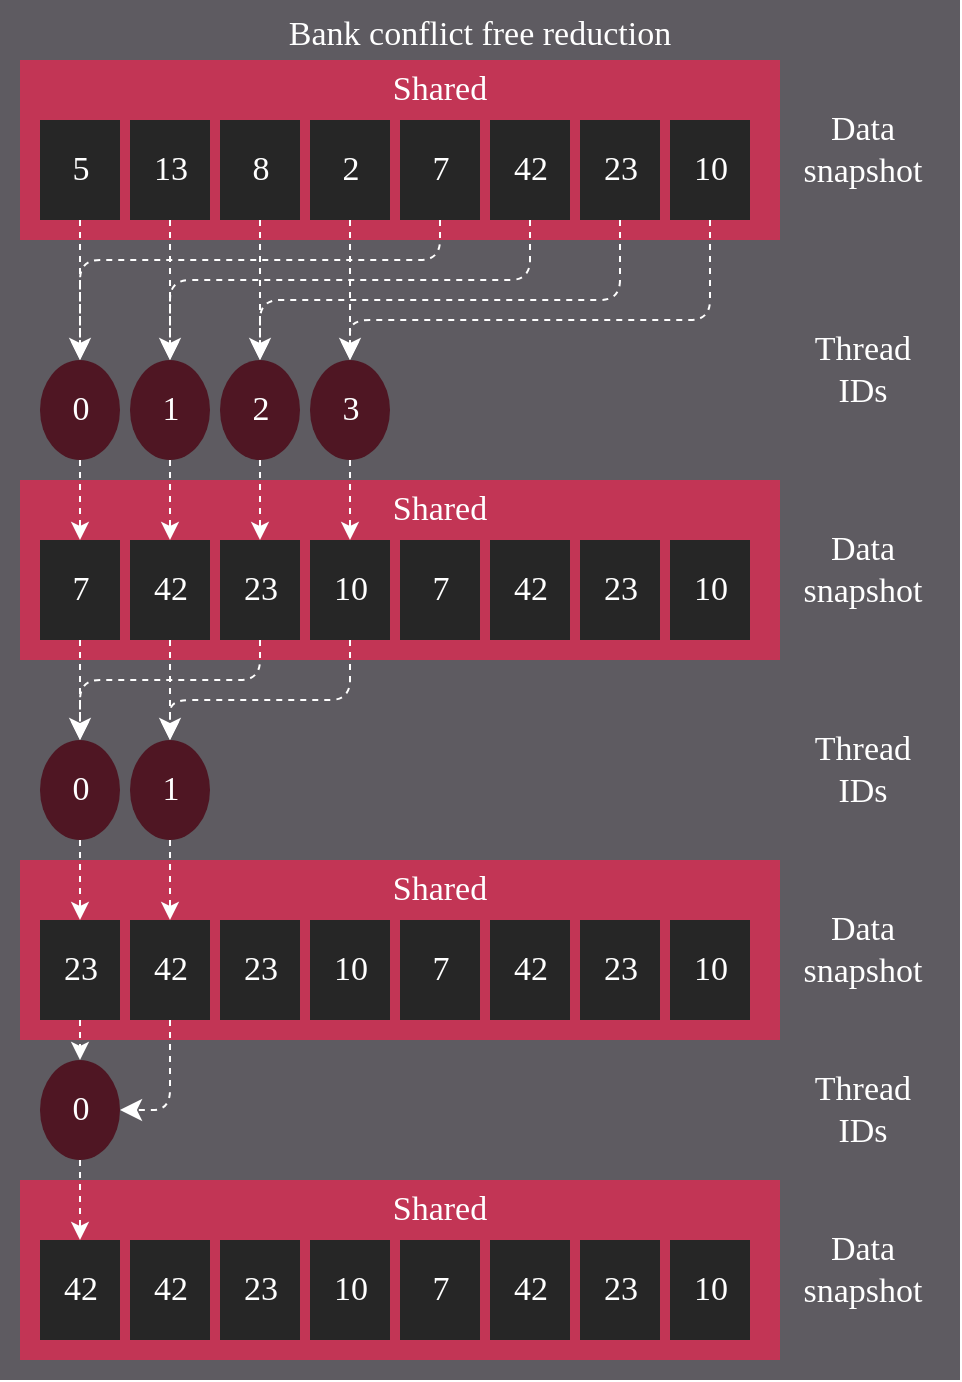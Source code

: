 <mxfile>
    <diagram id="zBbb_w2fufU70cdOGtND" name="1 oldal">
        <mxGraphModel dx="1054" dy="1139" grid="1" gridSize="10" guides="1" tooltips="1" connect="1" arrows="1" fold="1" page="0" pageScale="1" pageWidth="660" pageHeight="610" background="none" math="0" shadow="0">
            <root>
                <mxCell id="0"/>
                <mxCell id="1" parent="0"/>
                <mxCell id="2" value="" style="rounded=0;whiteSpace=wrap;html=1;fillColor=#5E5B61;fontColor=#FFFFFF;strokeColor=none;spacing=0;" parent="1" vertex="1">
                    <mxGeometry width="480" height="690" as="geometry"/>
                </mxCell>
                <mxCell id="3" value="Bank conflict free reduction" style="text;strokeColor=none;fillColor=none;align=center;verticalAlign=middle;rounded=0;fontFamily=klavika;fontSize=17;fontColor=#FFFFFF;" parent="1" vertex="1">
                    <mxGeometry x="210" width="60" height="30" as="geometry"/>
                </mxCell>
                <mxCell id="5" value="" style="rounded=0;whiteSpace=wrap;html=1;fillColor=#C23555;fontColor=#FFFFFF;strokeColor=none;" parent="1" vertex="1">
                    <mxGeometry x="10" y="30" width="380" height="90" as="geometry"/>
                </mxCell>
                <mxCell id="6" value="&lt;font face=&quot;Klavika&quot; style=&quot;font-size: 17px;&quot;&gt;Shared&lt;/font&gt;" style="text;html=1;strokeColor=none;fillColor=none;align=center;verticalAlign=middle;whiteSpace=wrap;rounded=0;fontSize=17;fontColor=#FFFFFF;" parent="1" vertex="1">
                    <mxGeometry x="190" y="30" width="60" height="30" as="geometry"/>
                </mxCell>
                <mxCell id="142" value="" style="rounded=0;whiteSpace=wrap;html=1;fillColor=#262626;fontColor=#FFFFFF;strokeColor=none;" parent="1" vertex="1">
                    <mxGeometry x="20" y="60" width="40" height="50" as="geometry"/>
                </mxCell>
                <mxCell id="147" value="5" style="text;html=1;strokeColor=none;fillColor=none;align=center;verticalAlign=middle;whiteSpace=wrap;rounded=0;fontFamily=Klavika;fontSize=17;fontColor=#FFFFFF;" parent="1" vertex="1">
                    <mxGeometry x="27.5" y="70" width="25" height="30" as="geometry"/>
                </mxCell>
                <mxCell id="305" value="" style="endArrow=classic;html=1;dashed=1;strokeColor=#FFFFFF;fontColor=#FFFFFF;entryX=0.5;entryY=0;entryDx=0;entryDy=0;exitX=0.5;exitY=1;exitDx=0;exitDy=0;" parent="1" source="142" target="339" edge="1">
                    <mxGeometry width="50" height="50" relative="1" as="geometry">
                        <mxPoint x="450" y="50" as="sourcePoint"/>
                        <mxPoint x="450" y="360" as="targetPoint"/>
                    </mxGeometry>
                </mxCell>
                <mxCell id="315" value="" style="rounded=0;whiteSpace=wrap;html=1;fillColor=#262626;fontColor=#FFFFFF;strokeColor=none;" parent="1" vertex="1">
                    <mxGeometry x="65" y="60" width="40" height="50" as="geometry"/>
                </mxCell>
                <mxCell id="316" value="13" style="text;html=1;strokeColor=none;fillColor=none;align=center;verticalAlign=middle;whiteSpace=wrap;rounded=0;fontFamily=Klavika;fontSize=17;fontColor=#FFFFFF;" parent="1" vertex="1">
                    <mxGeometry x="72.5" y="70" width="25" height="30" as="geometry"/>
                </mxCell>
                <mxCell id="339" value="" style="ellipse;whiteSpace=wrap;html=1;fillColor=#4F1623;strokeColor=none;" parent="1" vertex="1">
                    <mxGeometry x="20" y="180" width="40" height="50" as="geometry"/>
                </mxCell>
                <mxCell id="340" value="0" style="text;html=1;strokeColor=none;fillColor=none;align=center;verticalAlign=middle;whiteSpace=wrap;rounded=0;fontFamily=Klavika;fontSize=17;fontColor=#FFFFFF;" parent="1" vertex="1">
                    <mxGeometry x="27.5" y="190" width="25" height="30" as="geometry"/>
                </mxCell>
                <mxCell id="342" value="" style="rounded=0;whiteSpace=wrap;html=1;fillColor=#262626;fontColor=#FFFFFF;strokeColor=none;" parent="1" vertex="1">
                    <mxGeometry x="110" y="60" width="40" height="50" as="geometry"/>
                </mxCell>
                <mxCell id="343" value="8" style="text;html=1;strokeColor=none;fillColor=none;align=center;verticalAlign=middle;whiteSpace=wrap;rounded=0;fontFamily=Klavika;fontSize=17;fontColor=#FFFFFF;" parent="1" vertex="1">
                    <mxGeometry x="117.5" y="70" width="25" height="30" as="geometry"/>
                </mxCell>
                <mxCell id="344" value="" style="endArrow=classic;html=1;dashed=1;strokeColor=#FFFFFF;fontColor=#FFFFFF;entryX=0.5;entryY=0;entryDx=0;entryDy=0;exitX=0.5;exitY=1;exitDx=0;exitDy=0;" parent="1" source="315" target="347" edge="1">
                    <mxGeometry width="50" height="50" relative="1" as="geometry">
                        <mxPoint x="540" y="50" as="sourcePoint"/>
                        <mxPoint x="540" y="360" as="targetPoint"/>
                    </mxGeometry>
                </mxCell>
                <mxCell id="345" value="" style="rounded=0;whiteSpace=wrap;html=1;fillColor=#262626;fontColor=#FFFFFF;strokeColor=none;" parent="1" vertex="1">
                    <mxGeometry x="155" y="60" width="40" height="50" as="geometry"/>
                </mxCell>
                <mxCell id="346" value="2" style="text;html=1;strokeColor=none;fillColor=none;align=center;verticalAlign=middle;whiteSpace=wrap;rounded=0;fontFamily=Klavika;fontSize=17;fontColor=#FFFFFF;" parent="1" vertex="1">
                    <mxGeometry x="162.5" y="70" width="25" height="30" as="geometry"/>
                </mxCell>
                <mxCell id="347" value="" style="ellipse;whiteSpace=wrap;html=1;fillColor=#4F1623;strokeColor=none;" parent="1" vertex="1">
                    <mxGeometry x="65" y="180" width="40" height="50" as="geometry"/>
                </mxCell>
                <mxCell id="348" value="1" style="text;html=1;strokeColor=none;fillColor=none;align=center;verticalAlign=middle;whiteSpace=wrap;rounded=0;fontFamily=Klavika;fontSize=17;fontColor=#FFFFFF;" parent="1" vertex="1">
                    <mxGeometry x="72.5" y="190" width="25" height="30" as="geometry"/>
                </mxCell>
                <mxCell id="350" value="" style="rounded=0;whiteSpace=wrap;html=1;fillColor=#262626;fontColor=#FFFFFF;strokeColor=none;" parent="1" vertex="1">
                    <mxGeometry x="200" y="60" width="40" height="50" as="geometry"/>
                </mxCell>
                <mxCell id="351" value="7" style="text;html=1;strokeColor=none;fillColor=none;align=center;verticalAlign=middle;whiteSpace=wrap;rounded=0;fontFamily=Klavika;fontSize=17;fontColor=#FFFFFF;" parent="1" vertex="1">
                    <mxGeometry x="207.5" y="70" width="25" height="30" as="geometry"/>
                </mxCell>
                <mxCell id="352" value="" style="endArrow=classic;html=1;dashed=1;strokeColor=#FFFFFF;fontColor=#FFFFFF;entryX=0.5;entryY=0;entryDx=0;entryDy=0;exitX=0.5;exitY=1;exitDx=0;exitDy=0;" parent="1" source="342" target="355" edge="1">
                    <mxGeometry width="50" height="50" relative="1" as="geometry">
                        <mxPoint x="630" y="50" as="sourcePoint"/>
                        <mxPoint x="630" y="360" as="targetPoint"/>
                    </mxGeometry>
                </mxCell>
                <mxCell id="353" value="" style="rounded=0;whiteSpace=wrap;html=1;fillColor=#262626;fontColor=#FFFFFF;strokeColor=none;" parent="1" vertex="1">
                    <mxGeometry x="245" y="60" width="40" height="50" as="geometry"/>
                </mxCell>
                <mxCell id="354" value="42" style="text;html=1;strokeColor=none;fillColor=none;align=center;verticalAlign=middle;whiteSpace=wrap;rounded=0;fontFamily=Klavika;fontSize=17;fontColor=#FFFFFF;" parent="1" vertex="1">
                    <mxGeometry x="252.5" y="70" width="25" height="30" as="geometry"/>
                </mxCell>
                <mxCell id="355" value="" style="ellipse;whiteSpace=wrap;html=1;fillColor=#4F1623;strokeColor=none;" parent="1" vertex="1">
                    <mxGeometry x="110" y="180" width="40" height="50" as="geometry"/>
                </mxCell>
                <mxCell id="356" value="2" style="text;html=1;strokeColor=none;fillColor=none;align=center;verticalAlign=middle;whiteSpace=wrap;rounded=0;fontFamily=Klavika;fontSize=17;fontColor=#FFFFFF;" parent="1" vertex="1">
                    <mxGeometry x="117.5" y="190" width="25" height="30" as="geometry"/>
                </mxCell>
                <mxCell id="358" value="" style="rounded=0;whiteSpace=wrap;html=1;fillColor=#262626;fontColor=#FFFFFF;strokeColor=none;" parent="1" vertex="1">
                    <mxGeometry x="290" y="60" width="40" height="50" as="geometry"/>
                </mxCell>
                <mxCell id="359" value="23" style="text;html=1;strokeColor=none;fillColor=none;align=center;verticalAlign=middle;whiteSpace=wrap;rounded=0;fontFamily=Klavika;fontSize=17;fontColor=#FFFFFF;" parent="1" vertex="1">
                    <mxGeometry x="297.5" y="70" width="25" height="30" as="geometry"/>
                </mxCell>
                <mxCell id="360" value="" style="endArrow=classic;html=1;dashed=1;strokeColor=#FFFFFF;fontColor=#FFFFFF;entryX=0.5;entryY=0;entryDx=0;entryDy=0;" parent="1" target="363" edge="1">
                    <mxGeometry width="50" height="50" relative="1" as="geometry">
                        <mxPoint x="175" y="110" as="sourcePoint"/>
                        <mxPoint x="720" y="360" as="targetPoint"/>
                    </mxGeometry>
                </mxCell>
                <mxCell id="361" value="" style="rounded=0;whiteSpace=wrap;html=1;fillColor=#262626;fontColor=#FFFFFF;strokeColor=none;" parent="1" vertex="1">
                    <mxGeometry x="335" y="60" width="40" height="50" as="geometry"/>
                </mxCell>
                <mxCell id="362" value="10" style="text;html=1;strokeColor=none;fillColor=none;align=center;verticalAlign=middle;whiteSpace=wrap;rounded=0;fontFamily=Klavika;fontSize=17;fontColor=#FFFFFF;" parent="1" vertex="1">
                    <mxGeometry x="342.5" y="70" width="25" height="30" as="geometry"/>
                </mxCell>
                <mxCell id="363" value="" style="ellipse;whiteSpace=wrap;html=1;fillColor=#4F1623;strokeColor=none;" parent="1" vertex="1">
                    <mxGeometry x="155" y="180" width="40" height="50" as="geometry"/>
                </mxCell>
                <mxCell id="364" value="3" style="text;html=1;strokeColor=none;fillColor=none;align=center;verticalAlign=middle;whiteSpace=wrap;rounded=0;fontFamily=Klavika;fontSize=17;fontColor=#FFFFFF;" parent="1" vertex="1">
                    <mxGeometry x="162.5" y="190" width="25" height="30" as="geometry"/>
                </mxCell>
                <mxCell id="366" value="" style="rounded=0;whiteSpace=wrap;html=1;fillColor=#C23555;fontColor=#FFFFFF;strokeColor=none;" parent="1" vertex="1">
                    <mxGeometry x="10" y="240" width="380" height="90" as="geometry"/>
                </mxCell>
                <mxCell id="367" value="&lt;font face=&quot;Klavika&quot; style=&quot;font-size: 17px;&quot;&gt;Shared&lt;/font&gt;" style="text;html=1;strokeColor=none;fillColor=none;align=center;verticalAlign=middle;whiteSpace=wrap;rounded=0;fontSize=17;fontColor=#FFFFFF;" parent="1" vertex="1">
                    <mxGeometry x="190" y="240" width="60" height="30" as="geometry"/>
                </mxCell>
                <mxCell id="368" value="" style="rounded=0;whiteSpace=wrap;html=1;fillColor=#262626;fontColor=#FFFFFF;strokeColor=none;" parent="1" vertex="1">
                    <mxGeometry x="20" y="270" width="40" height="50" as="geometry"/>
                </mxCell>
                <mxCell id="369" value="7" style="text;html=1;strokeColor=none;fillColor=none;align=center;verticalAlign=middle;whiteSpace=wrap;rounded=0;fontFamily=Klavika;fontSize=17;fontColor=#FFFFFF;" parent="1" vertex="1">
                    <mxGeometry x="27.5" y="280" width="25" height="30" as="geometry"/>
                </mxCell>
                <mxCell id="371" value="" style="rounded=0;whiteSpace=wrap;html=1;fillColor=#262626;fontColor=#FFFFFF;strokeColor=none;" parent="1" vertex="1">
                    <mxGeometry x="65" y="270" width="40" height="50" as="geometry"/>
                </mxCell>
                <mxCell id="372" value="42" style="text;html=1;strokeColor=none;fillColor=none;align=center;verticalAlign=middle;whiteSpace=wrap;rounded=0;fontFamily=Klavika;fontSize=17;fontColor=#FFFFFF;" parent="1" vertex="1">
                    <mxGeometry x="72.5" y="280" width="25" height="30" as="geometry"/>
                </mxCell>
                <mxCell id="376" value="" style="rounded=0;whiteSpace=wrap;html=1;fillColor=#262626;fontColor=#FFFFFF;strokeColor=none;" parent="1" vertex="1">
                    <mxGeometry x="110" y="270" width="40" height="50" as="geometry"/>
                </mxCell>
                <mxCell id="377" value="23" style="text;html=1;strokeColor=none;fillColor=none;align=center;verticalAlign=middle;whiteSpace=wrap;rounded=0;fontFamily=Klavika;fontSize=17;fontColor=#FFFFFF;" parent="1" vertex="1">
                    <mxGeometry x="117.5" y="280" width="25" height="30" as="geometry"/>
                </mxCell>
                <mxCell id="379" value="" style="rounded=0;whiteSpace=wrap;html=1;fillColor=#262626;fontColor=#FFFFFF;strokeColor=none;" parent="1" vertex="1">
                    <mxGeometry x="155" y="270" width="40" height="50" as="geometry"/>
                </mxCell>
                <mxCell id="380" value="10" style="text;html=1;strokeColor=none;fillColor=none;align=center;verticalAlign=middle;whiteSpace=wrap;rounded=0;fontFamily=Klavika;fontSize=17;fontColor=#FFFFFF;" parent="1" vertex="1">
                    <mxGeometry x="162.5" y="280" width="25" height="30" as="geometry"/>
                </mxCell>
                <mxCell id="384" value="" style="rounded=0;whiteSpace=wrap;html=1;fillColor=#262626;fontColor=#FFFFFF;strokeColor=none;" parent="1" vertex="1">
                    <mxGeometry x="200" y="270" width="40" height="50" as="geometry"/>
                </mxCell>
                <mxCell id="385" value="7" style="text;html=1;strokeColor=none;fillColor=none;align=center;verticalAlign=middle;whiteSpace=wrap;rounded=0;fontFamily=Klavika;fontSize=17;fontColor=#FFFFFF;" parent="1" vertex="1">
                    <mxGeometry x="207.5" y="280" width="25" height="30" as="geometry"/>
                </mxCell>
                <mxCell id="387" value="" style="rounded=0;whiteSpace=wrap;html=1;fillColor=#262626;fontColor=#FFFFFF;strokeColor=none;" parent="1" vertex="1">
                    <mxGeometry x="245" y="270" width="40" height="50" as="geometry"/>
                </mxCell>
                <mxCell id="388" value="42" style="text;html=1;strokeColor=none;fillColor=none;align=center;verticalAlign=middle;whiteSpace=wrap;rounded=0;fontFamily=Klavika;fontSize=17;fontColor=#FFFFFF;" parent="1" vertex="1">
                    <mxGeometry x="252.5" y="280" width="25" height="30" as="geometry"/>
                </mxCell>
                <mxCell id="392" value="" style="rounded=0;whiteSpace=wrap;html=1;fillColor=#262626;fontColor=#FFFFFF;strokeColor=none;" parent="1" vertex="1">
                    <mxGeometry x="290" y="270" width="40" height="50" as="geometry"/>
                </mxCell>
                <mxCell id="393" value="23" style="text;html=1;strokeColor=none;fillColor=none;align=center;verticalAlign=middle;whiteSpace=wrap;rounded=0;fontFamily=Klavika;fontSize=17;fontColor=#FFFFFF;" parent="1" vertex="1">
                    <mxGeometry x="297.5" y="280" width="25" height="30" as="geometry"/>
                </mxCell>
                <mxCell id="395" value="" style="rounded=0;whiteSpace=wrap;html=1;fillColor=#262626;fontColor=#FFFFFF;strokeColor=none;" parent="1" vertex="1">
                    <mxGeometry x="335" y="270" width="40" height="50" as="geometry"/>
                </mxCell>
                <mxCell id="396" value="10" style="text;html=1;strokeColor=none;fillColor=none;align=center;verticalAlign=middle;whiteSpace=wrap;rounded=0;fontFamily=Klavika;fontSize=17;fontColor=#FFFFFF;" parent="1" vertex="1">
                    <mxGeometry x="342.5" y="280" width="25" height="30" as="geometry"/>
                </mxCell>
                <mxCell id="400" value="" style="endArrow=classic;html=1;dashed=1;strokeColor=#FFFFFF;fontColor=#FFFFFF;entryX=0.5;entryY=0;entryDx=0;entryDy=0;exitX=0.5;exitY=1;exitDx=0;exitDy=0;" parent="1" source="339" target="368" edge="1">
                    <mxGeometry width="50" height="50" relative="1" as="geometry">
                        <mxPoint x="50" y="110" as="sourcePoint"/>
                        <mxPoint x="50" y="130" as="targetPoint"/>
                    </mxGeometry>
                </mxCell>
                <mxCell id="401" value="" style="endArrow=classic;html=1;dashed=1;strokeColor=#FFFFFF;fontColor=#FFFFFF;entryX=0.5;entryY=0;entryDx=0;entryDy=0;exitX=0.5;exitY=1;exitDx=0;exitDy=0;" parent="1" source="347" target="371" edge="1">
                    <mxGeometry width="50" height="50" relative="1" as="geometry">
                        <mxPoint x="50" y="180" as="sourcePoint"/>
                        <mxPoint x="50" y="220" as="targetPoint"/>
                    </mxGeometry>
                </mxCell>
                <mxCell id="402" value="" style="endArrow=classic;html=1;dashed=1;strokeColor=#FFFFFF;fontColor=#FFFFFF;entryX=0.5;entryY=0;entryDx=0;entryDy=0;exitX=0.5;exitY=1;exitDx=0;exitDy=0;" parent="1" source="355" target="376" edge="1">
                    <mxGeometry width="50" height="50" relative="1" as="geometry">
                        <mxPoint x="60" y="190" as="sourcePoint"/>
                        <mxPoint x="60" y="230" as="targetPoint"/>
                    </mxGeometry>
                </mxCell>
                <mxCell id="403" value="" style="endArrow=classic;html=1;dashed=1;strokeColor=#FFFFFF;fontColor=#FFFFFF;entryX=0.5;entryY=0;entryDx=0;entryDy=0;exitX=0.5;exitY=1;exitDx=0;exitDy=0;" parent="1" source="363" target="379" edge="1">
                    <mxGeometry width="50" height="50" relative="1" as="geometry">
                        <mxPoint x="70" y="200" as="sourcePoint"/>
                        <mxPoint x="70" y="240" as="targetPoint"/>
                    </mxGeometry>
                </mxCell>
                <mxCell id="451" value="" style="edgeStyle=segmentEdgeStyle;endArrow=classic;html=1;curved=0;rounded=1;endSize=8;startSize=8;entryX=0.5;entryY=0;entryDx=0;entryDy=0;strokeColor=#FFFFFF;fontColor=#FFFFFF;dashed=1;exitX=0.5;exitY=1;exitDx=0;exitDy=0;" parent="1" source="350" target="339" edge="1">
                    <mxGeometry width="50" height="50" relative="1" as="geometry">
                        <mxPoint x="140" y="310" as="sourcePoint"/>
                        <mxPoint x="70" y="355" as="targetPoint"/>
                        <Array as="points">
                            <mxPoint x="220" y="130"/>
                            <mxPoint x="40" y="130"/>
                        </Array>
                    </mxGeometry>
                </mxCell>
                <mxCell id="452" value="" style="edgeStyle=segmentEdgeStyle;endArrow=classic;html=1;curved=0;rounded=1;endSize=8;startSize=8;entryX=0.5;entryY=0;entryDx=0;entryDy=0;strokeColor=#FFFFFF;fontColor=#FFFFFF;dashed=1;exitX=0.5;exitY=1;exitDx=0;exitDy=0;" parent="1" source="353" target="347" edge="1">
                    <mxGeometry width="50" height="50" relative="1" as="geometry">
                        <mxPoint x="230" y="120" as="sourcePoint"/>
                        <mxPoint x="50" y="170" as="targetPoint"/>
                        <Array as="points">
                            <mxPoint x="265" y="140"/>
                            <mxPoint x="85" y="140"/>
                        </Array>
                    </mxGeometry>
                </mxCell>
                <mxCell id="453" value="" style="edgeStyle=segmentEdgeStyle;endArrow=classic;html=1;curved=0;rounded=1;endSize=8;startSize=8;strokeColor=#FFFFFF;fontColor=#FFFFFF;dashed=1;exitX=0.5;exitY=1;exitDx=0;exitDy=0;" parent="1" source="358" edge="1">
                    <mxGeometry width="50" height="50" relative="1" as="geometry">
                        <mxPoint x="275" y="120" as="sourcePoint"/>
                        <mxPoint x="130" y="180" as="targetPoint"/>
                        <Array as="points">
                            <mxPoint x="310" y="150"/>
                            <mxPoint x="130" y="150"/>
                        </Array>
                    </mxGeometry>
                </mxCell>
                <mxCell id="454" value="" style="edgeStyle=segmentEdgeStyle;endArrow=classic;html=1;curved=0;rounded=1;endSize=8;startSize=8;strokeColor=#FFFFFF;fontColor=#FFFFFF;dashed=1;exitX=0.5;exitY=1;exitDx=0;exitDy=0;entryX=0.5;entryY=0;entryDx=0;entryDy=0;" parent="1" source="361" target="363" edge="1">
                    <mxGeometry width="50" height="50" relative="1" as="geometry">
                        <mxPoint x="320" y="120" as="sourcePoint"/>
                        <mxPoint x="140" y="200" as="targetPoint"/>
                        <Array as="points">
                            <mxPoint x="355" y="160"/>
                            <mxPoint x="175" y="160"/>
                        </Array>
                    </mxGeometry>
                </mxCell>
                <mxCell id="481" value="" style="ellipse;whiteSpace=wrap;html=1;fillColor=#4F1623;strokeColor=none;" parent="1" vertex="1">
                    <mxGeometry x="20" y="370" width="40" height="50" as="geometry"/>
                </mxCell>
                <mxCell id="482" value="0" style="text;html=1;strokeColor=none;fillColor=none;align=center;verticalAlign=middle;whiteSpace=wrap;rounded=0;fontFamily=Klavika;fontSize=17;fontColor=#FFFFFF;" parent="1" vertex="1">
                    <mxGeometry x="27.5" y="380" width="25" height="30" as="geometry"/>
                </mxCell>
                <mxCell id="483" value="" style="ellipse;whiteSpace=wrap;html=1;fillColor=#4F1623;strokeColor=none;" parent="1" vertex="1">
                    <mxGeometry x="65" y="370" width="40" height="50" as="geometry"/>
                </mxCell>
                <mxCell id="484" value="1" style="text;html=1;strokeColor=none;fillColor=none;align=center;verticalAlign=middle;whiteSpace=wrap;rounded=0;fontFamily=Klavika;fontSize=17;fontColor=#FFFFFF;" parent="1" vertex="1">
                    <mxGeometry x="72.5" y="380" width="25" height="30" as="geometry"/>
                </mxCell>
                <mxCell id="489" value="" style="rounded=0;whiteSpace=wrap;html=1;fillColor=#C23555;fontColor=#FFFFFF;strokeColor=none;" parent="1" vertex="1">
                    <mxGeometry x="10" y="430" width="380" height="90" as="geometry"/>
                </mxCell>
                <mxCell id="490" value="&lt;font face=&quot;Klavika&quot; style=&quot;font-size: 17px;&quot;&gt;Shared&lt;/font&gt;" style="text;html=1;strokeColor=none;fillColor=none;align=center;verticalAlign=middle;whiteSpace=wrap;rounded=0;fontSize=17;fontColor=#FFFFFF;" parent="1" vertex="1">
                    <mxGeometry x="190" y="430" width="60" height="30" as="geometry"/>
                </mxCell>
                <mxCell id="491" value="" style="rounded=0;whiteSpace=wrap;html=1;fillColor=#262626;fontColor=#FFFFFF;strokeColor=none;" parent="1" vertex="1">
                    <mxGeometry x="20" y="460" width="40" height="50" as="geometry"/>
                </mxCell>
                <mxCell id="492" value="23" style="text;html=1;strokeColor=none;fillColor=none;align=center;verticalAlign=middle;whiteSpace=wrap;rounded=0;fontFamily=Klavika;fontSize=17;fontColor=#FFFFFF;" parent="1" vertex="1">
                    <mxGeometry x="27.5" y="470" width="25" height="30" as="geometry"/>
                </mxCell>
                <mxCell id="493" value="" style="rounded=0;whiteSpace=wrap;html=1;fillColor=#262626;fontColor=#FFFFFF;strokeColor=none;" parent="1" vertex="1">
                    <mxGeometry x="65" y="460" width="40" height="50" as="geometry"/>
                </mxCell>
                <mxCell id="494" value="42" style="text;html=1;strokeColor=none;fillColor=none;align=center;verticalAlign=middle;whiteSpace=wrap;rounded=0;fontFamily=Klavika;fontSize=17;fontColor=#FFFFFF;" parent="1" vertex="1">
                    <mxGeometry x="72.5" y="470" width="25" height="30" as="geometry"/>
                </mxCell>
                <mxCell id="495" value="" style="rounded=0;whiteSpace=wrap;html=1;fillColor=#262626;fontColor=#FFFFFF;strokeColor=none;" parent="1" vertex="1">
                    <mxGeometry x="110" y="460" width="40" height="50" as="geometry"/>
                </mxCell>
                <mxCell id="496" value="23" style="text;html=1;strokeColor=none;fillColor=none;align=center;verticalAlign=middle;whiteSpace=wrap;rounded=0;fontFamily=Klavika;fontSize=17;fontColor=#FFFFFF;" parent="1" vertex="1">
                    <mxGeometry x="117.5" y="470" width="25" height="30" as="geometry"/>
                </mxCell>
                <mxCell id="497" value="" style="rounded=0;whiteSpace=wrap;html=1;fillColor=#262626;fontColor=#FFFFFF;strokeColor=none;" parent="1" vertex="1">
                    <mxGeometry x="155" y="460" width="40" height="50" as="geometry"/>
                </mxCell>
                <mxCell id="498" value="10" style="text;html=1;strokeColor=none;fillColor=none;align=center;verticalAlign=middle;whiteSpace=wrap;rounded=0;fontFamily=Klavika;fontSize=17;fontColor=#FFFFFF;" parent="1" vertex="1">
                    <mxGeometry x="162.5" y="470" width="25" height="30" as="geometry"/>
                </mxCell>
                <mxCell id="499" value="" style="rounded=0;whiteSpace=wrap;html=1;fillColor=#262626;fontColor=#FFFFFF;strokeColor=none;" parent="1" vertex="1">
                    <mxGeometry x="200" y="460" width="40" height="50" as="geometry"/>
                </mxCell>
                <mxCell id="500" value="7" style="text;html=1;strokeColor=none;fillColor=none;align=center;verticalAlign=middle;whiteSpace=wrap;rounded=0;fontFamily=Klavika;fontSize=17;fontColor=#FFFFFF;" parent="1" vertex="1">
                    <mxGeometry x="207.5" y="470" width="25" height="30" as="geometry"/>
                </mxCell>
                <mxCell id="501" value="" style="rounded=0;whiteSpace=wrap;html=1;fillColor=#262626;fontColor=#FFFFFF;strokeColor=none;" parent="1" vertex="1">
                    <mxGeometry x="245" y="460" width="40" height="50" as="geometry"/>
                </mxCell>
                <mxCell id="502" value="42" style="text;html=1;strokeColor=none;fillColor=none;align=center;verticalAlign=middle;whiteSpace=wrap;rounded=0;fontFamily=Klavika;fontSize=17;fontColor=#FFFFFF;" parent="1" vertex="1">
                    <mxGeometry x="252.5" y="470" width="25" height="30" as="geometry"/>
                </mxCell>
                <mxCell id="503" value="" style="rounded=0;whiteSpace=wrap;html=1;fillColor=#262626;fontColor=#FFFFFF;strokeColor=none;" parent="1" vertex="1">
                    <mxGeometry x="290" y="460" width="40" height="50" as="geometry"/>
                </mxCell>
                <mxCell id="504" value="23" style="text;html=1;strokeColor=none;fillColor=none;align=center;verticalAlign=middle;whiteSpace=wrap;rounded=0;fontFamily=Klavika;fontSize=17;fontColor=#FFFFFF;" parent="1" vertex="1">
                    <mxGeometry x="297.5" y="470" width="25" height="30" as="geometry"/>
                </mxCell>
                <mxCell id="505" value="" style="rounded=0;whiteSpace=wrap;html=1;fillColor=#262626;fontColor=#FFFFFF;strokeColor=none;" parent="1" vertex="1">
                    <mxGeometry x="335" y="460" width="40" height="50" as="geometry"/>
                </mxCell>
                <mxCell id="506" value="10" style="text;html=1;strokeColor=none;fillColor=none;align=center;verticalAlign=middle;whiteSpace=wrap;rounded=0;fontFamily=Klavika;fontSize=17;fontColor=#FFFFFF;" parent="1" vertex="1">
                    <mxGeometry x="342.5" y="470" width="25" height="30" as="geometry"/>
                </mxCell>
                <mxCell id="507" value="" style="endArrow=classic;html=1;dashed=1;strokeColor=#FFFFFF;fontColor=#FFFFFF;entryX=0.5;entryY=0;entryDx=0;entryDy=0;exitX=0.5;exitY=1;exitDx=0;exitDy=0;" parent="1" source="481" target="491" edge="1">
                    <mxGeometry width="50" height="50" relative="1" as="geometry">
                        <mxPoint x="50" y="300" as="sourcePoint"/>
                        <mxPoint x="50" y="320" as="targetPoint"/>
                    </mxGeometry>
                </mxCell>
                <mxCell id="508" value="" style="endArrow=classic;html=1;dashed=1;strokeColor=#FFFFFF;fontColor=#FFFFFF;entryX=0.5;entryY=0;entryDx=0;entryDy=0;exitX=0.5;exitY=1;exitDx=0;exitDy=0;" parent="1" source="483" target="493" edge="1">
                    <mxGeometry width="50" height="50" relative="1" as="geometry">
                        <mxPoint x="50" y="370" as="sourcePoint"/>
                        <mxPoint x="50" y="410" as="targetPoint"/>
                    </mxGeometry>
                </mxCell>
                <mxCell id="511" value="" style="endArrow=classic;html=1;dashed=1;strokeColor=#FFFFFF;fontColor=#FFFFFF;entryX=0.5;entryY=0;entryDx=0;entryDy=0;exitX=0.5;exitY=1;exitDx=0;exitDy=0;" parent="1" source="368" target="481" edge="1">
                    <mxGeometry width="50" height="50" relative="1" as="geometry">
                        <mxPoint x="50" y="240" as="sourcePoint"/>
                        <mxPoint x="50" y="280" as="targetPoint"/>
                    </mxGeometry>
                </mxCell>
                <mxCell id="512" value="" style="endArrow=classic;html=1;dashed=1;strokeColor=#FFFFFF;fontColor=#FFFFFF;entryX=0.5;entryY=0;entryDx=0;entryDy=0;exitX=0.5;exitY=1;exitDx=0;exitDy=0;" parent="1" source="371" target="483" edge="1">
                    <mxGeometry width="50" height="50" relative="1" as="geometry">
                        <mxPoint x="60" y="250" as="sourcePoint"/>
                        <mxPoint x="60" y="290" as="targetPoint"/>
                    </mxGeometry>
                </mxCell>
                <mxCell id="513" value="" style="edgeStyle=segmentEdgeStyle;endArrow=classic;html=1;curved=0;rounded=1;endSize=8;startSize=8;entryX=0.5;entryY=0;entryDx=0;entryDy=0;strokeColor=#FFFFFF;fontColor=#FFFFFF;dashed=1;exitX=0.5;exitY=1;exitDx=0;exitDy=0;" parent="1" source="376" target="481" edge="1">
                    <mxGeometry width="50" height="50" relative="1" as="geometry">
                        <mxPoint x="230" y="120" as="sourcePoint"/>
                        <mxPoint x="50" y="190" as="targetPoint"/>
                        <Array as="points">
                            <mxPoint x="130" y="340"/>
                            <mxPoint x="40" y="340"/>
                        </Array>
                    </mxGeometry>
                </mxCell>
                <mxCell id="514" value="" style="edgeStyle=segmentEdgeStyle;endArrow=classic;html=1;curved=0;rounded=1;endSize=8;startSize=8;strokeColor=#FFFFFF;fontColor=#FFFFFF;dashed=1;exitX=0.5;exitY=1;exitDx=0;exitDy=0;entryX=0.5;entryY=0;entryDx=0;entryDy=0;" parent="1" source="379" target="483" edge="1">
                    <mxGeometry width="50" height="50" relative="1" as="geometry">
                        <mxPoint x="140" y="330" as="sourcePoint"/>
                        <mxPoint x="80" y="370" as="targetPoint"/>
                        <Array as="points">
                            <mxPoint x="175" y="350"/>
                            <mxPoint x="85" y="350"/>
                        </Array>
                    </mxGeometry>
                </mxCell>
                <mxCell id="516" value="" style="ellipse;whiteSpace=wrap;html=1;fillColor=#4F1623;strokeColor=none;" parent="1" vertex="1">
                    <mxGeometry x="20" y="530" width="40" height="50" as="geometry"/>
                </mxCell>
                <mxCell id="517" value="0" style="text;html=1;strokeColor=none;fillColor=none;align=center;verticalAlign=middle;whiteSpace=wrap;rounded=0;fontFamily=Klavika;fontSize=17;fontColor=#FFFFFF;" parent="1" vertex="1">
                    <mxGeometry x="27.5" y="540" width="25" height="30" as="geometry"/>
                </mxCell>
                <mxCell id="520" value="" style="rounded=0;whiteSpace=wrap;html=1;fillColor=#C23555;fontColor=#FFFFFF;strokeColor=none;" parent="1" vertex="1">
                    <mxGeometry x="10" y="590" width="380" height="90" as="geometry"/>
                </mxCell>
                <mxCell id="521" value="&lt;font face=&quot;Klavika&quot; style=&quot;font-size: 17px;&quot;&gt;Shared&lt;/font&gt;" style="text;html=1;strokeColor=none;fillColor=none;align=center;verticalAlign=middle;whiteSpace=wrap;rounded=0;fontSize=17;fontColor=#FFFFFF;" parent="1" vertex="1">
                    <mxGeometry x="190" y="590" width="60" height="30" as="geometry"/>
                </mxCell>
                <mxCell id="522" value="" style="rounded=0;whiteSpace=wrap;html=1;fillColor=#262626;fontColor=#FFFFFF;strokeColor=none;" parent="1" vertex="1">
                    <mxGeometry x="20" y="620" width="40" height="50" as="geometry"/>
                </mxCell>
                <mxCell id="523" value="42" style="text;html=1;strokeColor=none;fillColor=none;align=center;verticalAlign=middle;whiteSpace=wrap;rounded=0;fontFamily=Klavika;fontSize=17;fontColor=#FFFFFF;" parent="1" vertex="1">
                    <mxGeometry x="27.5" y="630" width="25" height="30" as="geometry"/>
                </mxCell>
                <mxCell id="524" value="" style="rounded=0;whiteSpace=wrap;html=1;fillColor=#262626;fontColor=#FFFFFF;strokeColor=none;" parent="1" vertex="1">
                    <mxGeometry x="65" y="620" width="40" height="50" as="geometry"/>
                </mxCell>
                <mxCell id="525" value="42" style="text;html=1;strokeColor=none;fillColor=none;align=center;verticalAlign=middle;whiteSpace=wrap;rounded=0;fontFamily=Klavika;fontSize=17;fontColor=#FFFFFF;" parent="1" vertex="1">
                    <mxGeometry x="72.5" y="630" width="25" height="30" as="geometry"/>
                </mxCell>
                <mxCell id="526" value="" style="rounded=0;whiteSpace=wrap;html=1;fillColor=#262626;fontColor=#FFFFFF;strokeColor=none;" parent="1" vertex="1">
                    <mxGeometry x="110" y="620" width="40" height="50" as="geometry"/>
                </mxCell>
                <mxCell id="527" value="23" style="text;html=1;strokeColor=none;fillColor=none;align=center;verticalAlign=middle;whiteSpace=wrap;rounded=0;fontFamily=Klavika;fontSize=17;fontColor=#FFFFFF;" parent="1" vertex="1">
                    <mxGeometry x="117.5" y="630" width="25" height="30" as="geometry"/>
                </mxCell>
                <mxCell id="528" value="" style="rounded=0;whiteSpace=wrap;html=1;fillColor=#262626;fontColor=#FFFFFF;strokeColor=none;" parent="1" vertex="1">
                    <mxGeometry x="155" y="620" width="40" height="50" as="geometry"/>
                </mxCell>
                <mxCell id="529" value="10" style="text;html=1;strokeColor=none;fillColor=none;align=center;verticalAlign=middle;whiteSpace=wrap;rounded=0;fontFamily=Klavika;fontSize=17;fontColor=#FFFFFF;" parent="1" vertex="1">
                    <mxGeometry x="162.5" y="630" width="25" height="30" as="geometry"/>
                </mxCell>
                <mxCell id="530" value="" style="rounded=0;whiteSpace=wrap;html=1;fillColor=#262626;fontColor=#FFFFFF;strokeColor=none;" parent="1" vertex="1">
                    <mxGeometry x="200" y="620" width="40" height="50" as="geometry"/>
                </mxCell>
                <mxCell id="531" value="7" style="text;html=1;strokeColor=none;fillColor=none;align=center;verticalAlign=middle;whiteSpace=wrap;rounded=0;fontFamily=Klavika;fontSize=17;fontColor=#FFFFFF;" parent="1" vertex="1">
                    <mxGeometry x="207.5" y="630" width="25" height="30" as="geometry"/>
                </mxCell>
                <mxCell id="532" value="" style="rounded=0;whiteSpace=wrap;html=1;fillColor=#262626;fontColor=#FFFFFF;strokeColor=none;" parent="1" vertex="1">
                    <mxGeometry x="245" y="620" width="40" height="50" as="geometry"/>
                </mxCell>
                <mxCell id="533" value="42" style="text;html=1;strokeColor=none;fillColor=none;align=center;verticalAlign=middle;whiteSpace=wrap;rounded=0;fontFamily=Klavika;fontSize=17;fontColor=#FFFFFF;" parent="1" vertex="1">
                    <mxGeometry x="252.5" y="630" width="25" height="30" as="geometry"/>
                </mxCell>
                <mxCell id="534" value="" style="rounded=0;whiteSpace=wrap;html=1;fillColor=#262626;fontColor=#FFFFFF;strokeColor=none;" parent="1" vertex="1">
                    <mxGeometry x="290" y="620" width="40" height="50" as="geometry"/>
                </mxCell>
                <mxCell id="535" value="23" style="text;html=1;strokeColor=none;fillColor=none;align=center;verticalAlign=middle;whiteSpace=wrap;rounded=0;fontFamily=Klavika;fontSize=17;fontColor=#FFFFFF;" parent="1" vertex="1">
                    <mxGeometry x="297.5" y="630" width="25" height="30" as="geometry"/>
                </mxCell>
                <mxCell id="536" value="" style="rounded=0;whiteSpace=wrap;html=1;fillColor=#262626;fontColor=#FFFFFF;strokeColor=none;" parent="1" vertex="1">
                    <mxGeometry x="335" y="620" width="40" height="50" as="geometry"/>
                </mxCell>
                <mxCell id="537" value="10" style="text;html=1;strokeColor=none;fillColor=none;align=center;verticalAlign=middle;whiteSpace=wrap;rounded=0;fontFamily=Klavika;fontSize=17;fontColor=#FFFFFF;" parent="1" vertex="1">
                    <mxGeometry x="342.5" y="630" width="25" height="30" as="geometry"/>
                </mxCell>
                <mxCell id="538" value="" style="endArrow=classic;html=1;dashed=1;strokeColor=#FFFFFF;fontColor=#FFFFFF;entryX=0.5;entryY=0;entryDx=0;entryDy=0;exitX=0.5;exitY=1;exitDx=0;exitDy=0;" parent="1" source="516" target="522" edge="1">
                    <mxGeometry width="50" height="50" relative="1" as="geometry">
                        <mxPoint x="50" y="460" as="sourcePoint"/>
                        <mxPoint x="50" y="480" as="targetPoint"/>
                    </mxGeometry>
                </mxCell>
                <mxCell id="540" value="" style="endArrow=classic;html=1;dashed=1;strokeColor=#FFFFFF;fontColor=#FFFFFF;entryX=0.5;entryY=0;entryDx=0;entryDy=0;exitX=0.5;exitY=1;exitDx=0;exitDy=0;" parent="1" source="491" target="516" edge="1">
                    <mxGeometry width="50" height="50" relative="1" as="geometry">
                        <mxPoint x="50" y="430" as="sourcePoint"/>
                        <mxPoint x="50" y="470" as="targetPoint"/>
                    </mxGeometry>
                </mxCell>
                <mxCell id="541" value="" style="edgeStyle=segmentEdgeStyle;endArrow=classic;html=1;curved=0;rounded=1;endSize=8;startSize=8;strokeColor=#FFFFFF;fontColor=#FFFFFF;dashed=1;exitX=0.5;exitY=1;exitDx=0;exitDy=0;entryX=1;entryY=0.5;entryDx=0;entryDy=0;" parent="1" source="493" target="516" edge="1">
                    <mxGeometry width="50" height="50" relative="1" as="geometry">
                        <mxPoint x="185" y="330" as="sourcePoint"/>
                        <mxPoint x="95" y="380" as="targetPoint"/>
                        <Array as="points">
                            <mxPoint x="85" y="555"/>
                        </Array>
                    </mxGeometry>
                </mxCell>
                <mxCell id="542" value="Thread IDs" style="text;strokeColor=none;fillColor=none;align=center;verticalAlign=middle;rounded=0;fontFamily=klavika;fontSize=17;fontColor=#FFFFFF;whiteSpace=wrap;rotation=0;" vertex="1" parent="1">
                    <mxGeometry x="400" y="170" width="62.5" height="30" as="geometry"/>
                </mxCell>
                <mxCell id="543" value="Data snapshot" style="text;strokeColor=none;fillColor=none;align=center;verticalAlign=middle;rounded=0;fontFamily=klavika;fontSize=17;fontColor=#FFFFFF;whiteSpace=wrap;rotation=0;" vertex="1" parent="1">
                    <mxGeometry x="400" y="50" width="62.5" height="50" as="geometry"/>
                </mxCell>
                <mxCell id="544" value="Thread IDs" style="text;strokeColor=none;fillColor=none;align=center;verticalAlign=middle;rounded=0;fontFamily=klavika;fontSize=17;fontColor=#FFFFFF;whiteSpace=wrap;rotation=0;" vertex="1" parent="1">
                    <mxGeometry x="400" y="370" width="62.5" height="30" as="geometry"/>
                </mxCell>
                <mxCell id="545" value="Data snapshot" style="text;strokeColor=none;fillColor=none;align=center;verticalAlign=middle;rounded=0;fontFamily=klavika;fontSize=17;fontColor=#FFFFFF;whiteSpace=wrap;rotation=0;" vertex="1" parent="1">
                    <mxGeometry x="400" y="260" width="62.5" height="50" as="geometry"/>
                </mxCell>
                <mxCell id="546" value="Thread IDs" style="text;strokeColor=none;fillColor=none;align=center;verticalAlign=middle;rounded=0;fontFamily=klavika;fontSize=17;fontColor=#FFFFFF;whiteSpace=wrap;rotation=0;" vertex="1" parent="1">
                    <mxGeometry x="400" y="540" width="62.5" height="30" as="geometry"/>
                </mxCell>
                <mxCell id="547" value="Data snapshot" style="text;strokeColor=none;fillColor=none;align=center;verticalAlign=middle;rounded=0;fontFamily=klavika;fontSize=17;fontColor=#FFFFFF;whiteSpace=wrap;rotation=0;" vertex="1" parent="1">
                    <mxGeometry x="400" y="450" width="62.5" height="50" as="geometry"/>
                </mxCell>
                <mxCell id="548" value="Data snapshot" style="text;strokeColor=none;fillColor=none;align=center;verticalAlign=middle;rounded=0;fontFamily=klavika;fontSize=17;fontColor=#FFFFFF;whiteSpace=wrap;rotation=0;" vertex="1" parent="1">
                    <mxGeometry x="400" y="610" width="62.5" height="50" as="geometry"/>
                </mxCell>
            </root>
        </mxGraphModel>
    </diagram>
</mxfile>